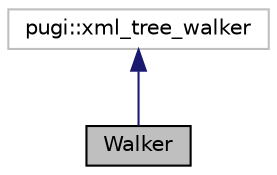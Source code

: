 digraph "Walker"
{
 // LATEX_PDF_SIZE
  edge [fontname="Helvetica",fontsize="10",labelfontname="Helvetica",labelfontsize="10"];
  node [fontname="Helvetica",fontsize="10",shape=record];
  Node1 [label="Walker",height=0.2,width=0.4,color="black", fillcolor="grey75", style="filled", fontcolor="black",tooltip="Класс для парсинга XML средствами pugixml и первичной генерации объектов Fragment."];
  Node2 -> Node1 [dir="back",color="midnightblue",fontsize="10",style="solid",fontname="Helvetica"];
  Node2 [label="pugi::xml_tree_walker",height=0.2,width=0.4,color="grey75", fillcolor="white", style="filled",tooltip=" "];
}
